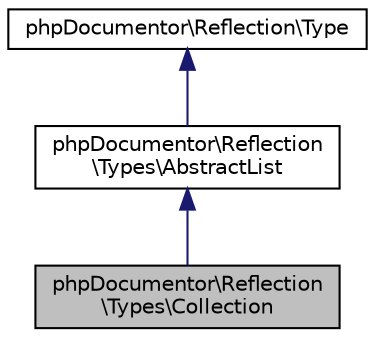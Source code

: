 digraph "phpDocumentor\Reflection\Types\Collection"
{
  edge [fontname="Helvetica",fontsize="10",labelfontname="Helvetica",labelfontsize="10"];
  node [fontname="Helvetica",fontsize="10",shape=record];
  Node0 [label="phpDocumentor\\Reflection\l\\Types\\Collection",height=0.2,width=0.4,color="black", fillcolor="grey75", style="filled", fontcolor="black"];
  Node1 -> Node0 [dir="back",color="midnightblue",fontsize="10",style="solid",fontname="Helvetica"];
  Node1 [label="phpDocumentor\\Reflection\l\\Types\\AbstractList",height=0.2,width=0.4,color="black", fillcolor="white", style="filled",URL="$classphpDocumentor_1_1Reflection_1_1Types_1_1AbstractList.html"];
  Node2 -> Node1 [dir="back",color="midnightblue",fontsize="10",style="solid",fontname="Helvetica"];
  Node2 [label="phpDocumentor\\Reflection\\Type",height=0.2,width=0.4,color="black", fillcolor="white", style="filled",URL="$interfacephpDocumentor_1_1Reflection_1_1Type.html"];
}
